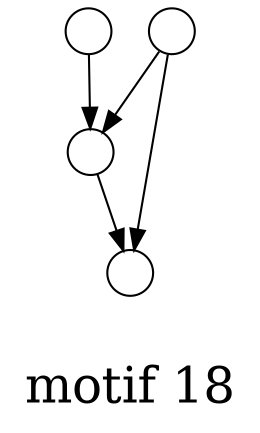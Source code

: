 /*****
motif 18
*****/

digraph G {
  graph [splines=false overlap=false]
  node  [shape=ellipse, width=0.3, height=0.3, label=""]
  0 ;
  1 ;
  2 ;
  3 ;
  0 -> 1;
  0 -> 2;
  1 -> 2;
  3 -> 1;
  label = "\nmotif 18\n";  fontsize=24;
}
